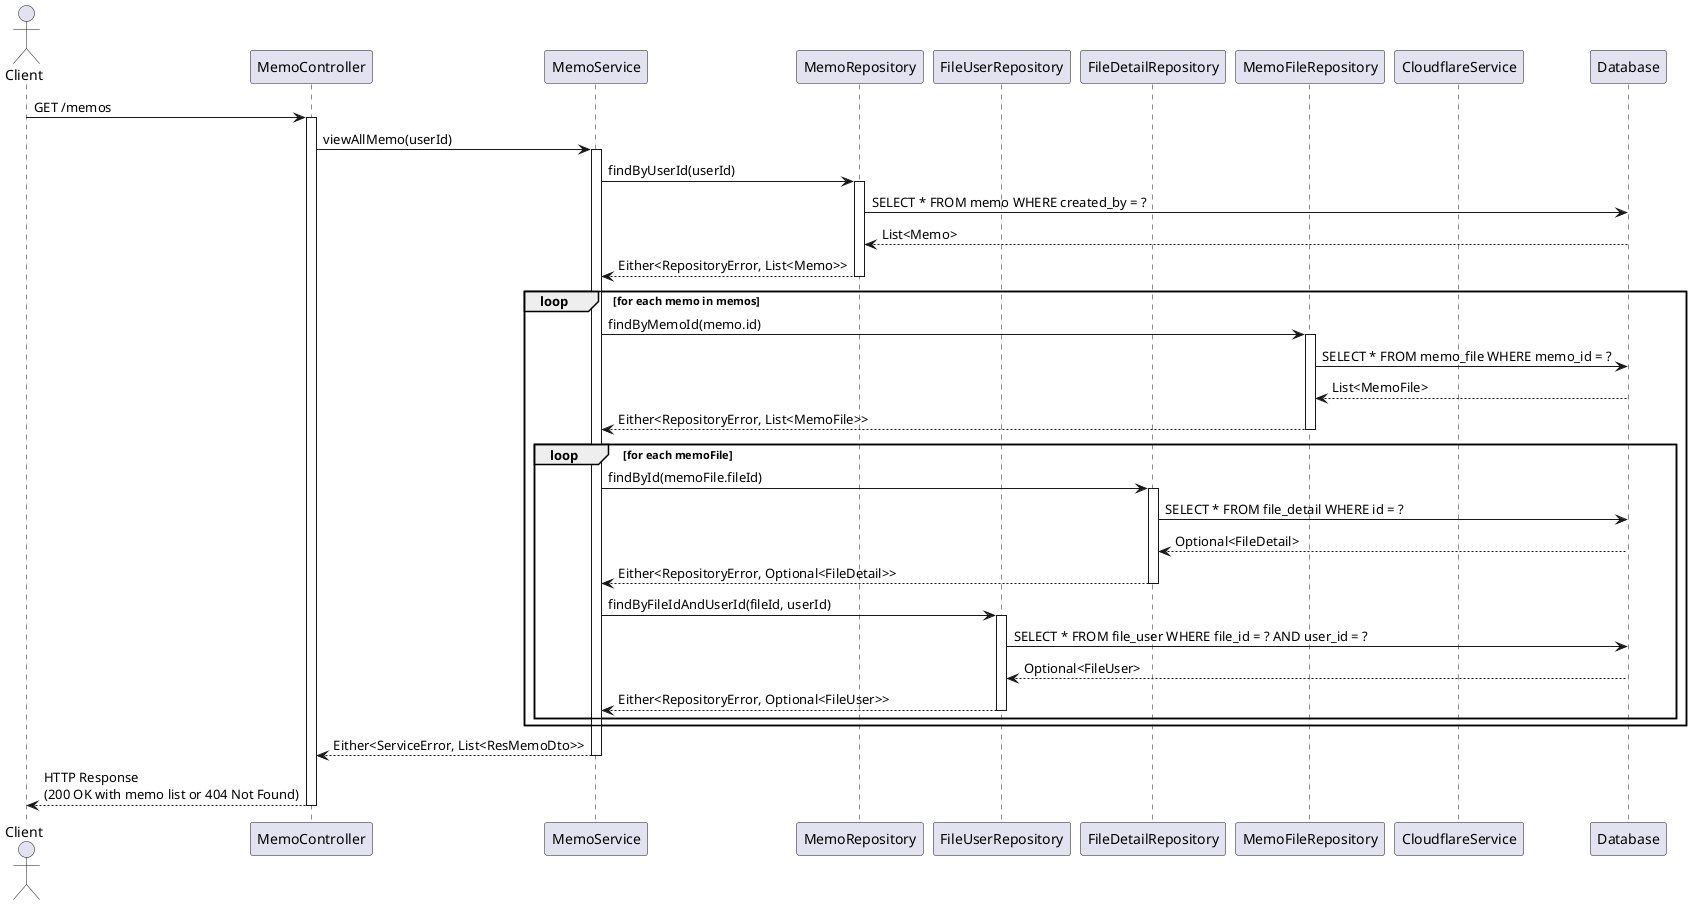 @startuml "view all memo"
actor Client
participant MemoController
participant MemoService
participant MemoRepository
participant FileUserRepository
participant FileDetailRepository
participant MemoFileRepository
participant CloudflareService
participant "Database" as DB

' Request flow
Client -> MemoController: GET /memos
activate MemoController

MemoController -> MemoService: viewAllMemo(userId)
activate MemoService

' Find all memos
MemoService -> MemoRepository: findByUserId(userId)
activate MemoRepository
MemoRepository -> DB: SELECT * FROM memo WHERE created_by = ?
DB --> MemoRepository: List<Memo>
MemoRepository --> MemoService: Either<RepositoryError, List<Memo>>
deactivate MemoRepository

loop for each memo in memos
    ' Find memo files
    MemoService -> MemoFileRepository: findByMemoId(memo.id)
    activate MemoFileRepository
    MemoFileRepository -> DB: SELECT * FROM memo_file WHERE memo_id = ?
    DB --> MemoFileRepository: List<MemoFile>
    MemoFileRepository --> MemoService: Either<RepositoryError, List<MemoFile>>
    deactivate MemoFileRepository

    loop for each memoFile
        ' Get file details
        MemoService -> FileDetailRepository: findById(memoFile.fileId)
        activate FileDetailRepository
        FileDetailRepository -> DB: SELECT * FROM file_detail WHERE id = ?
        DB --> FileDetailRepository: Optional<FileDetail>
        FileDetailRepository --> MemoService: Either<RepositoryError, Optional<FileDetail>>
        deactivate FileDetailRepository

        ' Verify file access
        MemoService -> FileUserRepository: findByFileIdAndUserId(fileId, userId)
        activate FileUserRepository
        FileUserRepository -> DB: SELECT * FROM file_user WHERE file_id = ? AND user_id = ?
        DB --> FileUserRepository: Optional<FileUser>
        FileUserRepository --> MemoService: Either<RepositoryError, Optional<FileUser>>
        deactivate FileUserRepository
    end
end

MemoService --> MemoController: Either<ServiceError, List<ResMemoDto>>
deactivate MemoService

MemoController --> Client: HTTP Response\n(200 OK with memo list or 404 Not Found)
deactivate MemoController

@enduml
